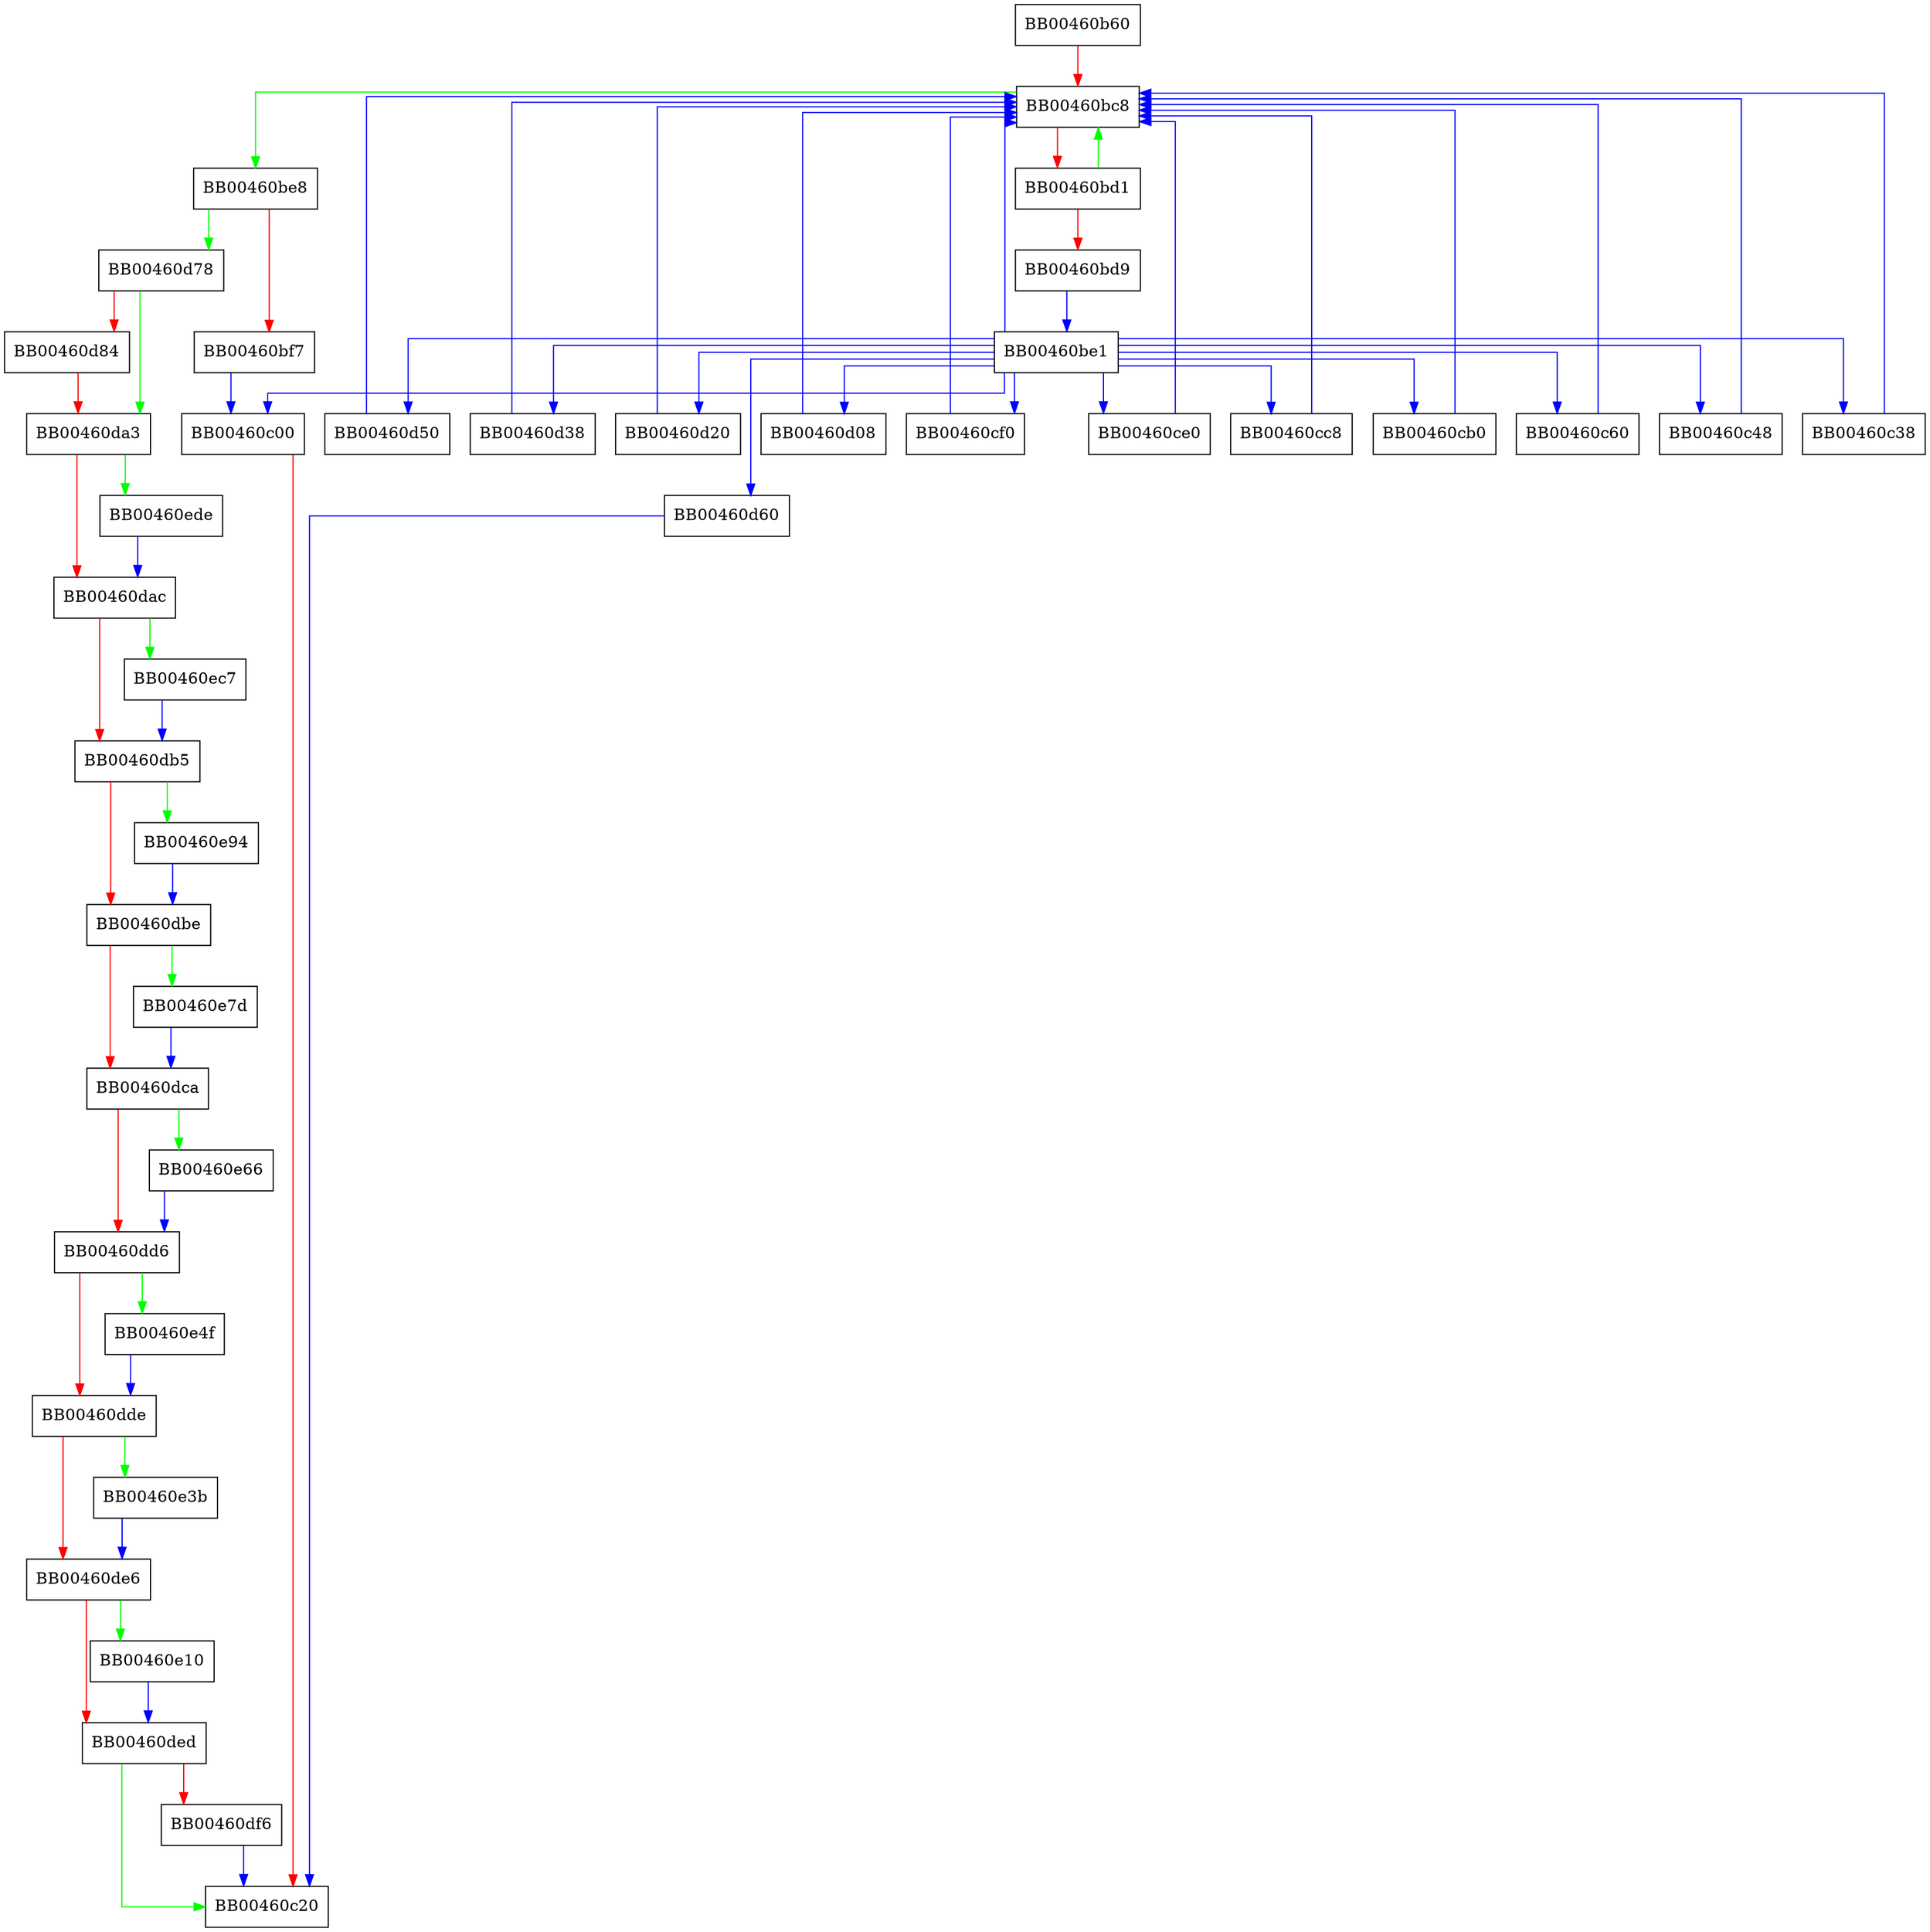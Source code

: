 digraph version_main {
  node [shape="box"];
  graph [splines=ortho];
  BB00460b60 -> BB00460bc8 [color="red"];
  BB00460bc8 -> BB00460be8 [color="green"];
  BB00460bc8 -> BB00460bd1 [color="red"];
  BB00460bd1 -> BB00460bc8 [color="green"];
  BB00460bd1 -> BB00460bd9 [color="red"];
  BB00460bd9 -> BB00460be1 [color="blue"];
  BB00460be1 -> BB00460c00 [color="blue"];
  BB00460be1 -> BB00460bc8 [color="blue"];
  BB00460be1 -> BB00460d60 [color="blue"];
  BB00460be1 -> BB00460d50 [color="blue"];
  BB00460be1 -> BB00460d38 [color="blue"];
  BB00460be1 -> BB00460d20 [color="blue"];
  BB00460be1 -> BB00460d08 [color="blue"];
  BB00460be1 -> BB00460cf0 [color="blue"];
  BB00460be1 -> BB00460ce0 [color="blue"];
  BB00460be1 -> BB00460cc8 [color="blue"];
  BB00460be1 -> BB00460cb0 [color="blue"];
  BB00460be1 -> BB00460c60 [color="blue"];
  BB00460be1 -> BB00460c48 [color="blue"];
  BB00460be1 -> BB00460c38 [color="blue"];
  BB00460be8 -> BB00460d78 [color="green"];
  BB00460be8 -> BB00460bf7 [color="red"];
  BB00460bf7 -> BB00460c00 [color="blue"];
  BB00460c00 -> BB00460c20 [color="red"];
  BB00460c38 -> BB00460bc8 [color="blue"];
  BB00460c48 -> BB00460bc8 [color="blue"];
  BB00460c60 -> BB00460bc8 [color="blue"];
  BB00460cb0 -> BB00460bc8 [color="blue"];
  BB00460cc8 -> BB00460bc8 [color="blue"];
  BB00460ce0 -> BB00460bc8 [color="blue"];
  BB00460cf0 -> BB00460bc8 [color="blue"];
  BB00460d08 -> BB00460bc8 [color="blue"];
  BB00460d20 -> BB00460bc8 [color="blue"];
  BB00460d38 -> BB00460bc8 [color="blue"];
  BB00460d50 -> BB00460bc8 [color="blue"];
  BB00460d60 -> BB00460c20 [color="blue"];
  BB00460d78 -> BB00460da3 [color="green"];
  BB00460d78 -> BB00460d84 [color="red"];
  BB00460d84 -> BB00460da3 [color="red"];
  BB00460da3 -> BB00460ede [color="green"];
  BB00460da3 -> BB00460dac [color="red"];
  BB00460dac -> BB00460ec7 [color="green"];
  BB00460dac -> BB00460db5 [color="red"];
  BB00460db5 -> BB00460e94 [color="green"];
  BB00460db5 -> BB00460dbe [color="red"];
  BB00460dbe -> BB00460e7d [color="green"];
  BB00460dbe -> BB00460dca [color="red"];
  BB00460dca -> BB00460e66 [color="green"];
  BB00460dca -> BB00460dd6 [color="red"];
  BB00460dd6 -> BB00460e4f [color="green"];
  BB00460dd6 -> BB00460dde [color="red"];
  BB00460dde -> BB00460e3b [color="green"];
  BB00460dde -> BB00460de6 [color="red"];
  BB00460de6 -> BB00460e10 [color="green"];
  BB00460de6 -> BB00460ded [color="red"];
  BB00460ded -> BB00460c20 [color="green"];
  BB00460ded -> BB00460df6 [color="red"];
  BB00460df6 -> BB00460c20 [color="blue"];
  BB00460e10 -> BB00460ded [color="blue"];
  BB00460e3b -> BB00460de6 [color="blue"];
  BB00460e4f -> BB00460dde [color="blue"];
  BB00460e66 -> BB00460dd6 [color="blue"];
  BB00460e7d -> BB00460dca [color="blue"];
  BB00460e94 -> BB00460dbe [color="blue"];
  BB00460ec7 -> BB00460db5 [color="blue"];
  BB00460ede -> BB00460dac [color="blue"];
}